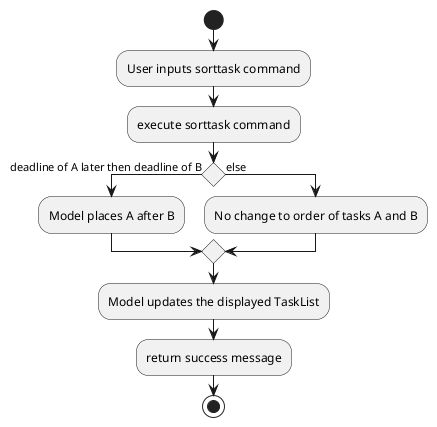 @startuml
start
:User inputs sorttask command;
:execute sorttask command;
if () then (deadline of A later then deadline of B)
	:Model places A after B;
else (else)
	:No change to order of tasks A and B;
endif
:Model updates the displayed TaskList;
:return success message;
stop
@enduml
